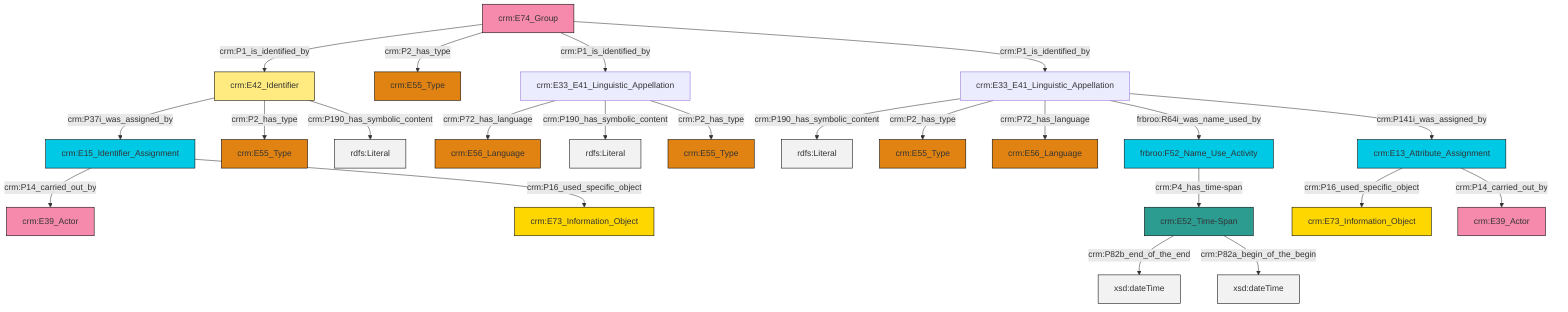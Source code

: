 graph TD
classDef Literal fill:#f2f2f2,stroke:#000000;
classDef CRM_Entity fill:#FFFFFF,stroke:#000000;
classDef Temporal_Entity fill:#00C9E6, stroke:#000000;
classDef Type fill:#E18312, stroke:#000000;
classDef Time-Span fill:#2C9C91, stroke:#000000;
classDef Appellation fill:#FFEB7F, stroke:#000000;
classDef Place fill:#008836, stroke:#000000;
classDef Persistent_Item fill:#B266B2, stroke:#000000;
classDef Conceptual_Object fill:#FFD700, stroke:#000000;
classDef Physical_Thing fill:#D2B48C, stroke:#000000;
classDef Actor fill:#f58aad, stroke:#000000;
classDef PC_Classes fill:#4ce600, stroke:#000000;
classDef Multi fill:#cccccc,stroke:#000000;

0["crm:E33_E41_Linguistic_Appellation"]:::Default -->|crm:P72_has_language| 1["crm:E56_Language"]:::Type
0["crm:E33_E41_Linguistic_Appellation"]:::Default -->|crm:P190_has_symbolic_content| 2[rdfs:Literal]:::Literal
5["crm:E15_Identifier_Assignment"]:::Temporal_Entity -->|crm:P14_carried_out_by| 6["crm:E39_Actor"]:::Actor
8["crm:E52_Time-Span"]:::Time-Span -->|crm:P82b_end_of_the_end| 9[xsd:dateTime]:::Literal
11["crm:E13_Attribute_Assignment"]:::Temporal_Entity -->|crm:P16_used_specific_object| 12["crm:E73_Information_Object"]:::Conceptual_Object
17["crm:E74_Group"]:::Actor -->|crm:P1_is_identified_by| 18["crm:E42_Identifier"]:::Appellation
17["crm:E74_Group"]:::Actor -->|crm:P2_has_type| 13["crm:E55_Type"]:::Type
20["crm:E33_E41_Linguistic_Appellation"]:::Default -->|crm:P190_has_symbolic_content| 21[rdfs:Literal]:::Literal
20["crm:E33_E41_Linguistic_Appellation"]:::Default -->|crm:P2_has_type| 22["crm:E55_Type"]:::Type
0["crm:E33_E41_Linguistic_Appellation"]:::Default -->|crm:P2_has_type| 3["crm:E55_Type"]:::Type
18["crm:E42_Identifier"]:::Appellation -->|crm:P37i_was_assigned_by| 5["crm:E15_Identifier_Assignment"]:::Temporal_Entity
20["crm:E33_E41_Linguistic_Appellation"]:::Default -->|crm:P72_has_language| 28["crm:E56_Language"]:::Type
18["crm:E42_Identifier"]:::Appellation -->|crm:P2_has_type| 15["crm:E55_Type"]:::Type
20["crm:E33_E41_Linguistic_Appellation"]:::Default -->|frbroo:R64i_was_name_used_by| 24["frbroo:F52_Name_Use_Activity"]:::Temporal_Entity
20["crm:E33_E41_Linguistic_Appellation"]:::Default -->|crm:P141i_was_assigned_by| 11["crm:E13_Attribute_Assignment"]:::Temporal_Entity
11["crm:E13_Attribute_Assignment"]:::Temporal_Entity -->|crm:P14_carried_out_by| 32["crm:E39_Actor"]:::Actor
18["crm:E42_Identifier"]:::Appellation -->|crm:P190_has_symbolic_content| 33[rdfs:Literal]:::Literal
17["crm:E74_Group"]:::Actor -->|crm:P1_is_identified_by| 0["crm:E33_E41_Linguistic_Appellation"]:::Default
8["crm:E52_Time-Span"]:::Time-Span -->|crm:P82a_begin_of_the_begin| 38[xsd:dateTime]:::Literal
24["frbroo:F52_Name_Use_Activity"]:::Temporal_Entity -->|crm:P4_has_time-span| 8["crm:E52_Time-Span"]:::Time-Span
17["crm:E74_Group"]:::Actor -->|crm:P1_is_identified_by| 20["crm:E33_E41_Linguistic_Appellation"]:::Default
5["crm:E15_Identifier_Assignment"]:::Temporal_Entity -->|crm:P16_used_specific_object| 34["crm:E73_Information_Object"]:::Conceptual_Object